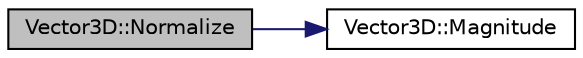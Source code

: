 digraph G
{
  edge [fontname="Helvetica",fontsize="10",labelfontname="Helvetica",labelfontsize="10"];
  node [fontname="Helvetica",fontsize="10",shape=record];
  rankdir="LR";
  Node1 [label="Vector3D::Normalize",height=0.2,width=0.4,color="black", fillcolor="grey75", style="filled" fontcolor="black"];
  Node1 -> Node2 [color="midnightblue",fontsize="10",style="solid",fontname="Helvetica"];
  Node2 [label="Vector3D::Magnitude",height=0.2,width=0.4,color="black", fillcolor="white", style="filled",URL="$class_vector3_d.html#ae7d86cc6f3a54d7779866fca6efcdfb7",tooltip="Function returning the magnitude of the vector."];
}
